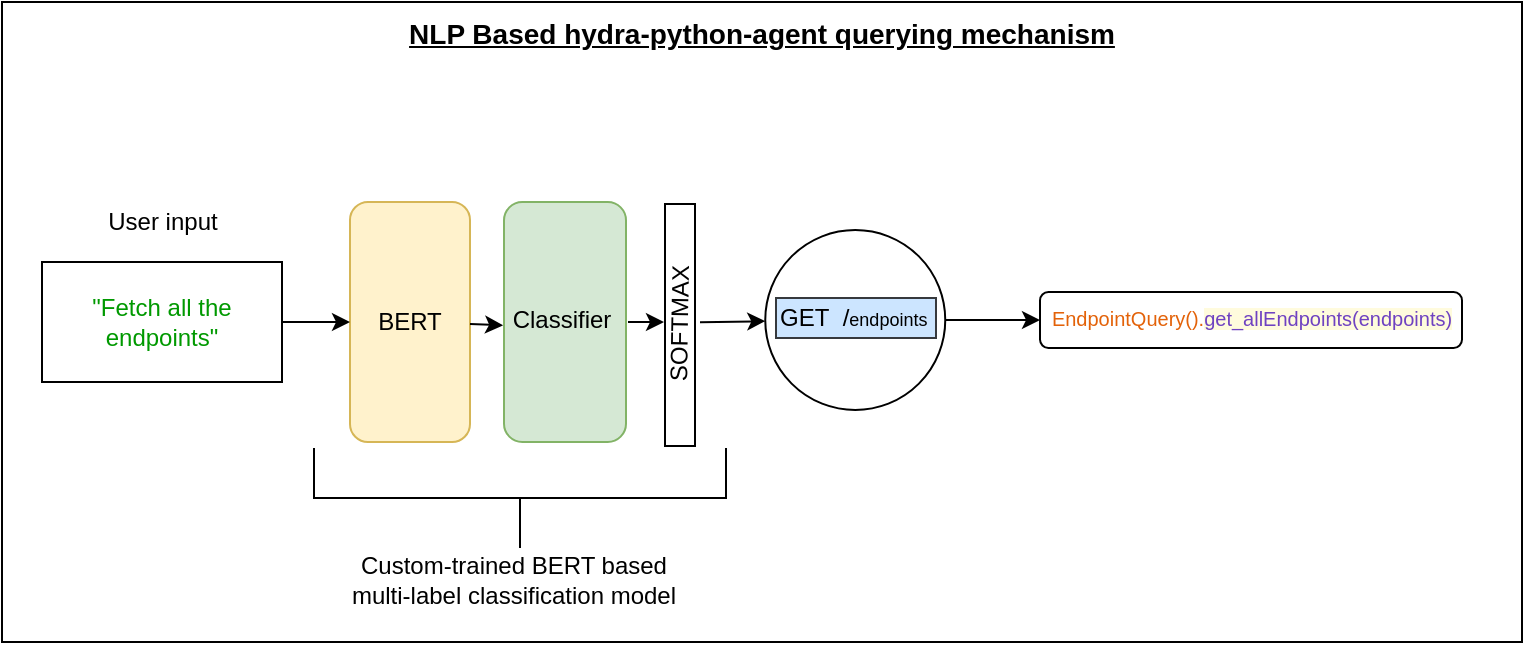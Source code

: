 <mxfile version="14.5.0" type="github">
  <diagram id="r7_oNy5sGWl3QPFg1p7B" name="Page-1">
    <mxGraphModel dx="2180" dy="1219" grid="1" gridSize="10" guides="1" tooltips="1" connect="1" arrows="1" fold="1" page="1" pageScale="1" pageWidth="827" pageHeight="1169" math="0" shadow="0">
      <root>
        <mxCell id="0" />
        <mxCell id="1" parent="0" />
        <mxCell id="ii2YrtYYMsufQv7j4M-1-1" value="" style="rounded=0;whiteSpace=wrap;html=1;" vertex="1" parent="1">
          <mxGeometry x="40" y="80" width="760" height="320" as="geometry" />
        </mxCell>
        <mxCell id="ii2YrtYYMsufQv7j4M-1-2" value="" style="rounded=0;whiteSpace=wrap;html=1;" vertex="1" parent="1">
          <mxGeometry x="60" y="210" width="120" height="60" as="geometry" />
        </mxCell>
        <mxCell id="ii2YrtYYMsufQv7j4M-1-3" value="" style="rounded=1;whiteSpace=wrap;html=1;direction=south;fillColor=#fff2cc;strokeColor=#d6b656;" vertex="1" parent="1">
          <mxGeometry x="214" y="180" width="60" height="120" as="geometry" />
        </mxCell>
        <mxCell id="ii2YrtYYMsufQv7j4M-1-4" value="" style="rounded=1;whiteSpace=wrap;html=1;direction=south;fillColor=#d5e8d4;strokeColor=#82b366;" vertex="1" parent="1">
          <mxGeometry x="291" y="180" width="61" height="120" as="geometry" />
        </mxCell>
        <mxCell id="ii2YrtYYMsufQv7j4M-1-5" value="" style="rounded=0;whiteSpace=wrap;html=1;rotation=90;" vertex="1" parent="1">
          <mxGeometry x="318.5" y="234" width="121" height="15" as="geometry" />
        </mxCell>
        <mxCell id="ii2YrtYYMsufQv7j4M-1-14" value="&lt;font color=&quot;#009900&quot;&gt;&quot;Fetch all the endpoints&quot;&lt;/font&gt;" style="text;html=1;strokeColor=none;fillColor=none;align=center;verticalAlign=middle;whiteSpace=wrap;rounded=0;" vertex="1" parent="1">
          <mxGeometry x="65" y="230" width="110" height="20" as="geometry" />
        </mxCell>
        <mxCell id="ii2YrtYYMsufQv7j4M-1-18" value="BERT" style="text;html=1;strokeColor=none;fillColor=none;align=center;verticalAlign=middle;whiteSpace=wrap;rounded=0;" vertex="1" parent="1">
          <mxGeometry x="224" y="230" width="40" height="20" as="geometry" />
        </mxCell>
        <mxCell id="ii2YrtYYMsufQv7j4M-1-19" value="Classifier" style="text;html=1;strokeColor=none;fillColor=none;align=center;verticalAlign=middle;whiteSpace=wrap;rounded=0;" vertex="1" parent="1">
          <mxGeometry x="299.5" y="229" width="40" height="20" as="geometry" />
        </mxCell>
        <mxCell id="ii2YrtYYMsufQv7j4M-1-20" value="SOFTMAX" style="text;html=1;strokeColor=none;fillColor=none;align=center;verticalAlign=middle;whiteSpace=wrap;rounded=0;rotation=-89;" vertex="1" parent="1">
          <mxGeometry x="336.37" y="230" width="85.26" height="20" as="geometry" />
        </mxCell>
        <mxCell id="ii2YrtYYMsufQv7j4M-1-21" value="" style="endArrow=classic;html=1;exitX=1;exitY=0.5;exitDx=0;exitDy=0;" edge="1" parent="1" source="ii2YrtYYMsufQv7j4M-1-2" target="ii2YrtYYMsufQv7j4M-1-3">
          <mxGeometry width="50" height="50" relative="1" as="geometry">
            <mxPoint x="180" y="244.5" as="sourcePoint" />
            <mxPoint x="214" y="242" as="targetPoint" />
          </mxGeometry>
        </mxCell>
        <mxCell id="ii2YrtYYMsufQv7j4M-1-24" value="" style="endArrow=classic;html=1;exitX=0.5;exitY=1;exitDx=0;exitDy=0;" edge="1" parent="1" source="ii2YrtYYMsufQv7j4M-1-20" target="ii2YrtYYMsufQv7j4M-1-25">
          <mxGeometry width="50" height="50" relative="1" as="geometry">
            <mxPoint x="440" y="240" as="sourcePoint" />
            <mxPoint x="490" y="190" as="targetPoint" />
          </mxGeometry>
        </mxCell>
        <mxCell id="ii2YrtYYMsufQv7j4M-1-25" value="" style="ellipse;whiteSpace=wrap;html=1;aspect=fixed;" vertex="1" parent="1">
          <mxGeometry x="421.63" y="194" width="90" height="90" as="geometry" />
        </mxCell>
        <mxCell id="ii2YrtYYMsufQv7j4M-1-26" value="GET&amp;nbsp; /&lt;font style=&quot;font-size: 9px&quot;&gt;endpoints&lt;/font&gt;" style="text;html=1;fillColor=#cce5ff;align=left;verticalAlign=middle;whiteSpace=wrap;rounded=0;strokeColor=#36393d;strokeWidth=1;" vertex="1" parent="1">
          <mxGeometry x="427" y="228" width="80" height="20" as="geometry" />
        </mxCell>
        <mxCell id="ii2YrtYYMsufQv7j4M-1-27" value="&lt;b&gt;&lt;font size=&quot;1&quot;&gt;&lt;u style=&quot;font-size: 14px&quot;&gt;NLP Based hydra-python-agent querying mechanism&lt;/u&gt;&lt;/font&gt;&lt;/b&gt;" style="text;html=1;strokeColor=none;fillColor=none;align=center;verticalAlign=middle;whiteSpace=wrap;rounded=0;" vertex="1" parent="1">
          <mxGeometry x="40" y="86" width="760" height="20" as="geometry" />
        </mxCell>
        <mxCell id="ii2YrtYYMsufQv7j4M-1-28" value="" style="endArrow=classic;html=1;exitX=1;exitY=0.5;exitDx=0;exitDy=0;" edge="1" parent="1" source="ii2YrtYYMsufQv7j4M-1-25" target="ii2YrtYYMsufQv7j4M-1-29">
          <mxGeometry width="50" height="50" relative="1" as="geometry">
            <mxPoint x="511.63" y="234" as="sourcePoint" />
            <mxPoint x="561.63" y="184" as="targetPoint" />
          </mxGeometry>
        </mxCell>
        <mxCell id="ii2YrtYYMsufQv7j4M-1-29" value="" style="rounded=1;whiteSpace=wrap;html=1;" vertex="1" parent="1">
          <mxGeometry x="559" y="225" width="211" height="28" as="geometry" />
        </mxCell>
        <mxCell id="ii2YrtYYMsufQv7j4M-1-30" value="&lt;font style=&quot;font-size: 10px&quot;&gt;&lt;span style=&quot;color: rgb(227 , 98 , 9) ; background-color: rgb(255 , 255 , 255)&quot;&gt;EndpointQuery().&lt;/span&gt;&lt;span style=&quot;color: rgb(111 , 66 , 193) ; font-family: , &amp;#34;consolas&amp;#34; , &amp;#34;liberation mono&amp;#34; , &amp;#34;menlo&amp;#34; , monospace ; background-color: rgb(255 , 251 , 221)&quot;&gt;get_allEndpoints(endpoints)&lt;/span&gt;&lt;/font&gt;" style="text;html=1;strokeColor=none;fillColor=none;align=center;verticalAlign=middle;whiteSpace=wrap;rounded=0;" vertex="1" parent="1">
          <mxGeometry x="570" y="228" width="190" height="20" as="geometry" />
        </mxCell>
        <mxCell id="ii2YrtYYMsufQv7j4M-1-35" value="" style="endArrow=classic;html=1;entryX=0.539;entryY=1.024;entryDx=0;entryDy=0;entryPerimeter=0;" edge="1" parent="1">
          <mxGeometry width="50" height="50" relative="1" as="geometry">
            <mxPoint x="274" y="241" as="sourcePoint" />
            <mxPoint x="290.536" y="241.68" as="targetPoint" />
          </mxGeometry>
        </mxCell>
        <mxCell id="ii2YrtYYMsufQv7j4M-1-37" value="" style="endArrow=classic;html=1;exitX=0.5;exitY=0;exitDx=0;exitDy=0;entryX=0.5;entryY=0;entryDx=0;entryDy=0;" edge="1" parent="1">
          <mxGeometry width="50" height="50" relative="1" as="geometry">
            <mxPoint x="353" y="240.0" as="sourcePoint" />
            <mxPoint x="371.002" y="239.825" as="targetPoint" />
            <Array as="points">
              <mxPoint x="371" y="240" />
            </Array>
          </mxGeometry>
        </mxCell>
        <mxCell id="ii2YrtYYMsufQv7j4M-1-40" value="" style="strokeWidth=1;html=1;shape=mxgraph.flowchart.annotation_2;align=left;labelPosition=right;pointerEvents=1;rotation=-90;" vertex="1" parent="1">
          <mxGeometry x="274" y="225" width="50" height="206" as="geometry" />
        </mxCell>
        <mxCell id="ii2YrtYYMsufQv7j4M-1-41" value="Custom-trained BERT based &lt;br&gt;multi-label classification model" style="text;html=1;strokeColor=none;fillColor=none;align=center;verticalAlign=middle;whiteSpace=wrap;rounded=0;" vertex="1" parent="1">
          <mxGeometry x="191" y="359" width="210" height="20" as="geometry" />
        </mxCell>
        <mxCell id="ii2YrtYYMsufQv7j4M-1-42" value="User input" style="text;html=1;strokeColor=none;fillColor=none;align=center;verticalAlign=middle;whiteSpace=wrap;rounded=0;" vertex="1" parent="1">
          <mxGeometry x="87.5" y="180" width="65" height="20" as="geometry" />
        </mxCell>
      </root>
    </mxGraphModel>
  </diagram>
</mxfile>
